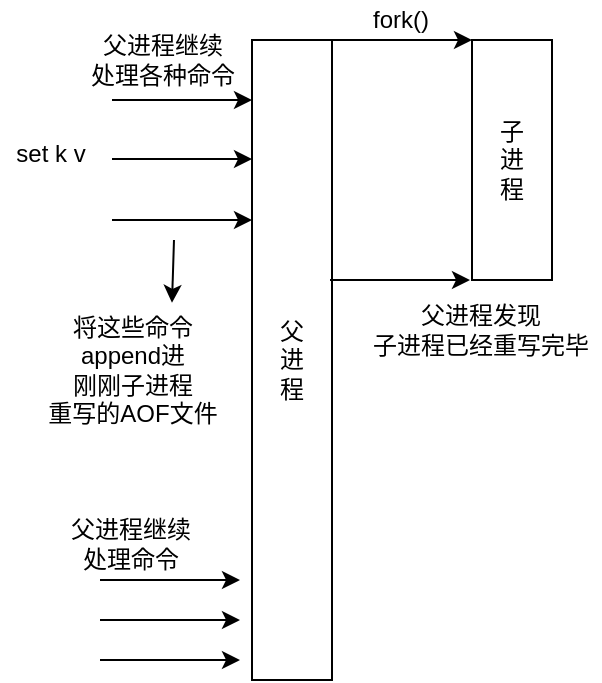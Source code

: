 <mxfile version="12.4.8" type="device"><diagram id="H1OGvqgTeC6iiY1l3qtT" name="Page-1"><mxGraphModel dx="1408" dy="787" grid="1" gridSize="10" guides="1" tooltips="1" connect="1" arrows="1" fold="1" page="1" pageScale="1" pageWidth="850" pageHeight="1100" math="0" shadow="0"><root><mxCell id="0"/><mxCell id="1" parent="0"/><mxCell id="xD3DXMBhAdQdJcEr8q4S-23" value="子&lt;br&gt;进&lt;br&gt;程" style="rounded=0;whiteSpace=wrap;html=1;" vertex="1" parent="1"><mxGeometry x="420" y="110" width="40" height="120" as="geometry"/></mxCell><mxCell id="xD3DXMBhAdQdJcEr8q4S-25" style="rounded=0;orthogonalLoop=1;jettySize=auto;html=1;exitX=1;exitY=0;exitDx=0;exitDy=0;entryX=0;entryY=0;entryDx=0;entryDy=0;" edge="1" parent="1" source="xD3DXMBhAdQdJcEr8q4S-24" target="xD3DXMBhAdQdJcEr8q4S-23"><mxGeometry relative="1" as="geometry"/></mxCell><mxCell id="xD3DXMBhAdQdJcEr8q4S-24" value="父&lt;br&gt;进&lt;br&gt;程" style="rounded=0;whiteSpace=wrap;html=1;" vertex="1" parent="1"><mxGeometry x="310" y="110" width="40" height="320" as="geometry"/></mxCell><mxCell id="xD3DXMBhAdQdJcEr8q4S-26" value="fork()" style="text;html=1;align=center;verticalAlign=middle;resizable=0;points=[];autosize=1;" vertex="1" parent="1"><mxGeometry x="364" y="90" width="40" height="20" as="geometry"/></mxCell><mxCell id="xD3DXMBhAdQdJcEr8q4S-27" value="" style="endArrow=classic;html=1;" edge="1" parent="1"><mxGeometry width="50" height="50" relative="1" as="geometry"><mxPoint x="240" y="140" as="sourcePoint"/><mxPoint x="310" y="140" as="targetPoint"/></mxGeometry></mxCell><mxCell id="xD3DXMBhAdQdJcEr8q4S-28" value="" style="endArrow=classic;html=1;" edge="1" parent="1"><mxGeometry width="50" height="50" relative="1" as="geometry"><mxPoint x="240" y="169.5" as="sourcePoint"/><mxPoint x="310" y="169.5" as="targetPoint"/></mxGeometry></mxCell><mxCell id="xD3DXMBhAdQdJcEr8q4S-29" value="" style="endArrow=classic;html=1;" edge="1" parent="1"><mxGeometry width="50" height="50" relative="1" as="geometry"><mxPoint x="240" y="200" as="sourcePoint"/><mxPoint x="310" y="200" as="targetPoint"/></mxGeometry></mxCell><mxCell id="xD3DXMBhAdQdJcEr8q4S-30" value="set k v" style="text;html=1;align=center;verticalAlign=middle;resizable=0;points=[];autosize=1;" vertex="1" parent="1"><mxGeometry x="184" y="157" width="50" height="20" as="geometry"/></mxCell><mxCell id="xD3DXMBhAdQdJcEr8q4S-31" value="父进程继续&lt;br&gt;处理各种命令" style="text;html=1;align=center;verticalAlign=middle;resizable=0;points=[];autosize=1;" vertex="1" parent="1"><mxGeometry x="220" y="105" width="90" height="30" as="geometry"/></mxCell><mxCell id="xD3DXMBhAdQdJcEr8q4S-33" value="" style="endArrow=classic;html=1;" edge="1" parent="1"><mxGeometry width="50" height="50" relative="1" as="geometry"><mxPoint x="349" y="230" as="sourcePoint"/><mxPoint x="419" y="230" as="targetPoint"/></mxGeometry></mxCell><mxCell id="xD3DXMBhAdQdJcEr8q4S-34" value="父进程发现&lt;br&gt;子进程已经重写完毕" style="text;html=1;align=center;verticalAlign=middle;resizable=0;points=[];autosize=1;" vertex="1" parent="1"><mxGeometry x="364" y="240" width="120" height="30" as="geometry"/></mxCell><mxCell id="xD3DXMBhAdQdJcEr8q4S-35" value="将这些命令&lt;br&gt;append进&lt;br&gt;刚刚子进程&lt;br&gt;重写的AOF文件" style="text;html=1;align=center;verticalAlign=middle;resizable=0;points=[];autosize=1;" vertex="1" parent="1"><mxGeometry x="200" y="245" width="100" height="60" as="geometry"/></mxCell><mxCell id="xD3DXMBhAdQdJcEr8q4S-36" value="" style="endArrow=classic;html=1;entryX=0.7;entryY=-0.06;entryDx=0;entryDy=0;entryPerimeter=0;" edge="1" parent="1" target="xD3DXMBhAdQdJcEr8q4S-35"><mxGeometry width="50" height="50" relative="1" as="geometry"><mxPoint x="271" y="210" as="sourcePoint"/><mxPoint x="267" y="242" as="targetPoint"/></mxGeometry></mxCell><mxCell id="xD3DXMBhAdQdJcEr8q4S-37" value="" style="endArrow=classic;html=1;" edge="1" parent="1"><mxGeometry width="50" height="50" relative="1" as="geometry"><mxPoint x="234" y="380" as="sourcePoint"/><mxPoint x="304" y="380" as="targetPoint"/></mxGeometry></mxCell><mxCell id="xD3DXMBhAdQdJcEr8q4S-38" value="" style="endArrow=classic;html=1;" edge="1" parent="1"><mxGeometry width="50" height="50" relative="1" as="geometry"><mxPoint x="234" y="400" as="sourcePoint"/><mxPoint x="304" y="400" as="targetPoint"/></mxGeometry></mxCell><mxCell id="xD3DXMBhAdQdJcEr8q4S-39" value="" style="endArrow=classic;html=1;" edge="1" parent="1"><mxGeometry width="50" height="50" relative="1" as="geometry"><mxPoint x="234" y="420" as="sourcePoint"/><mxPoint x="304" y="420" as="targetPoint"/></mxGeometry></mxCell><mxCell id="xD3DXMBhAdQdJcEr8q4S-40" value="父进程继续&lt;br&gt;处理命令" style="text;html=1;align=center;verticalAlign=middle;resizable=0;points=[];autosize=1;" vertex="1" parent="1"><mxGeometry x="209" y="347" width="80" height="30" as="geometry"/></mxCell></root></mxGraphModel></diagram></mxfile>